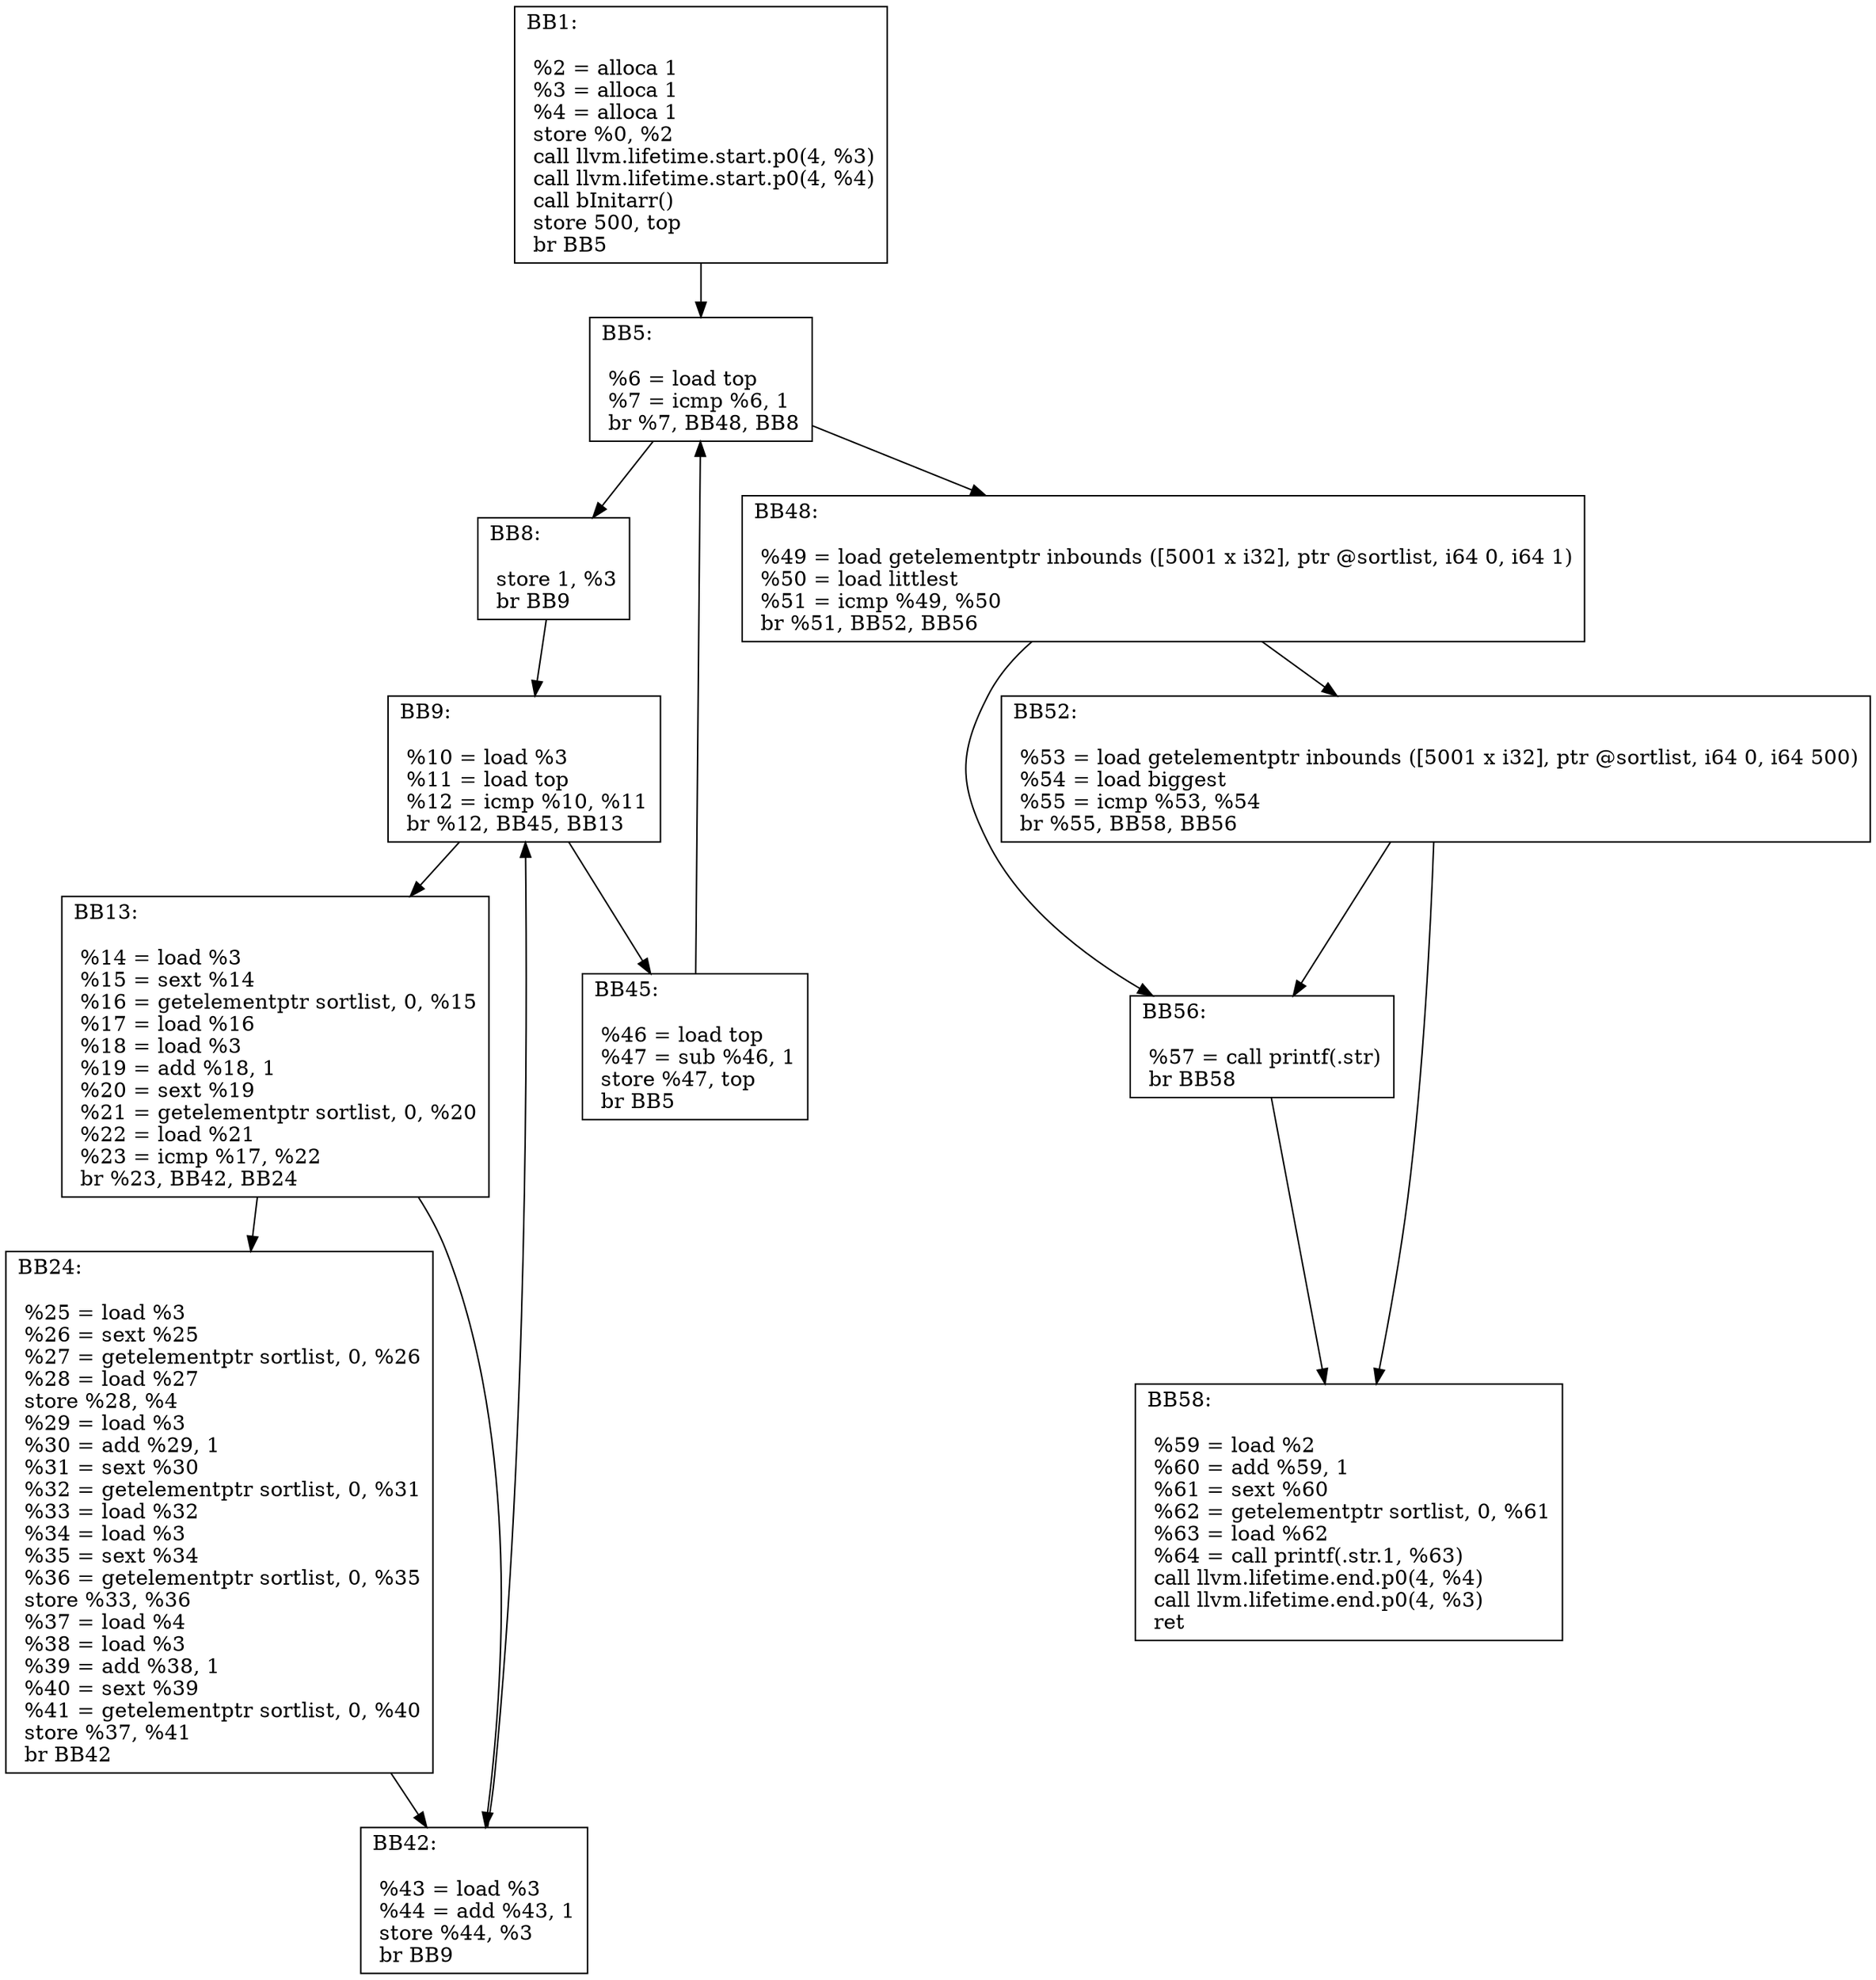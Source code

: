 digraph "CFG of Bubble function"{
	BB1[shape=record,label="{BB1:\l\l
	 %2 = alloca  1\l	 %3 = alloca  1\l	 %4 = alloca  1\l	 store  %0,  %2\l	 call llvm.lifetime.start.p0(4, %3)\l	 call llvm.lifetime.start.p0(4, %4)\l	 call bInitarr()\l	 store  500,  top\l	 br BB5\l	}"];
	BB1 -> BB5
	BB5[shape=record,label="{BB5:\l\l
	 %6 = load  top\l	 %7 = icmp  %6,  1\l	 br %7, BB48, BB8\l	}"];
	BB5 -> BB8
	BB5 -> BB48
	BB8[shape=record,label="{BB8:\l\l
	 store  1,  %3\l	 br BB9\l	}"];
	BB8 -> BB9
	BB9[shape=record,label="{BB9:\l\l
	 %10 = load  %3\l	 %11 = load  top\l	 %12 = icmp  %10,  %11\l	 br %12, BB45, BB13\l	}"];
	BB9 -> BB13
	BB9 -> BB45
	BB13[shape=record,label="{BB13:\l\l
	 %14 = load  %3\l	 %15 = sext  %14\l	 %16 = getelementptr  sortlist,  0,  %15\l	 %17 = load  %16\l	 %18 = load  %3\l	 %19 = add  %18,  1\l	 %20 = sext  %19\l	 %21 = getelementptr  sortlist,  0,  %20\l	 %22 = load  %21\l	 %23 = icmp  %17,  %22\l	 br %23, BB42, BB24\l	}"];
	BB13 -> BB24
	BB13 -> BB42
	BB24[shape=record,label="{BB24:\l\l
	 %25 = load  %3\l	 %26 = sext  %25\l	 %27 = getelementptr  sortlist,  0,  %26\l	 %28 = load  %27\l	 store  %28,  %4\l	 %29 = load  %3\l	 %30 = add  %29,  1\l	 %31 = sext  %30\l	 %32 = getelementptr  sortlist,  0,  %31\l	 %33 = load  %32\l	 %34 = load  %3\l	 %35 = sext  %34\l	 %36 = getelementptr  sortlist,  0,  %35\l	 store  %33,  %36\l	 %37 = load  %4\l	 %38 = load  %3\l	 %39 = add  %38,  1\l	 %40 = sext  %39\l	 %41 = getelementptr  sortlist,  0,  %40\l	 store  %37,  %41\l	 br BB42\l	}"];
	BB24 -> BB42
	BB42[shape=record,label="{BB42:\l\l
	 %43 = load  %3\l	 %44 = add  %43,  1\l	 store  %44,  %3\l	 br BB9\l	}"];
	BB42 -> BB9
	BB45[shape=record,label="{BB45:\l\l
	 %46 = load  top\l	 %47 = sub  %46,  1\l	 store  %47,  top\l	 br BB5\l	}"];
	BB45 -> BB5
	BB48[shape=record,label="{BB48:\l\l
	 %49 = load  getelementptr inbounds ([5001 x i32], ptr @sortlist, i64 0, i64 1)\l	 %50 = load  littlest\l	 %51 = icmp  %49,  %50\l	 br %51, BB52, BB56\l	}"];
	BB48 -> BB56
	BB48 -> BB52
	BB52[shape=record,label="{BB52:\l\l
	 %53 = load  getelementptr inbounds ([5001 x i32], ptr @sortlist, i64 0, i64 500)\l	 %54 = load  biggest\l	 %55 = icmp  %53,  %54\l	 br %55, BB58, BB56\l	}"];
	BB52 -> BB56
	BB52 -> BB58
	BB56[shape=record,label="{BB56:\l\l
	 %57 = call printf(.str)\l	 br BB58\l	}"];
	BB56 -> BB58
	BB58[shape=record,label="{BB58:\l\l
	 %59 = load  %2\l	 %60 = add  %59,  1\l	 %61 = sext  %60\l	 %62 = getelementptr  sortlist,  0,  %61\l	 %63 = load  %62\l	 %64 = call printf(.str.1, %63)\l	 call llvm.lifetime.end.p0(4, %4)\l	 call llvm.lifetime.end.p0(4, %3)\l	 ret \l	}"];
}
